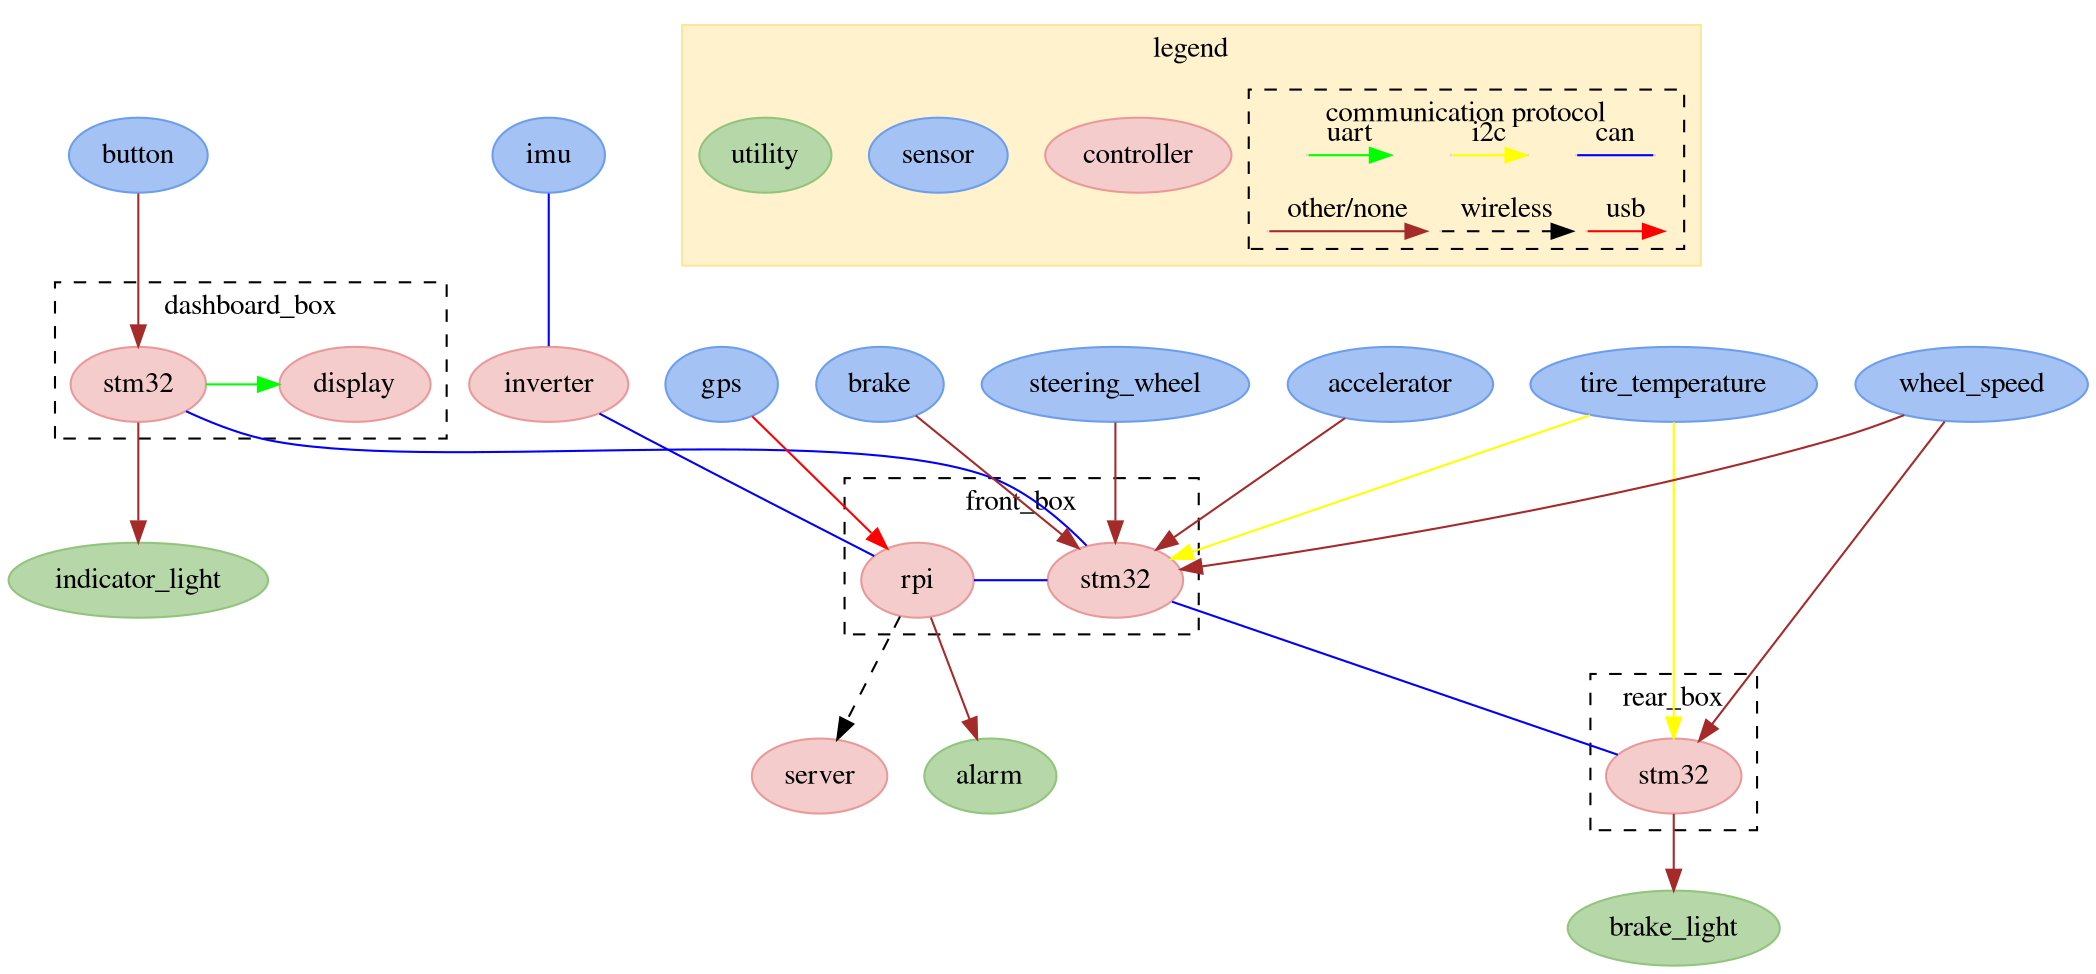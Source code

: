 digraph electrical_system {
    graph [fontname=Times]
    node [shape=ellipse style=filled fontname=Times]
    edge [fontname=Times]
    
    subgraph controller {
        node [color="#ea9999" fillcolor="#f4cccc"]
        
        subgraph cluster_dashboard_box {
            style=dashed
            label=dashboard_box
            {rank=same display stm32_dashboard}
            display[label=display]
            stm32_dashboard[label=stm32]
        }

        subgraph cluster_front_box {
            style=dashed
            label=front_box
            {rank=same rpi stm32_front}
            rpi[label=rpi]
            stm32_front[label=stm32]
        }

        subgraph cluster_rear_box {
            style=dashed
            label=rear_box
            stm32_rear[label=stm32]
        }
        
        inverter[label=inverter]
        server[label=server]
    }
    
    subgraph sensor {
        node [color="#6d9eeb" fillcolor="#a4c2f4"]
        accelerator[label=accelerator]
        brake[label=brake]
        button[label=button]
        gps[label=gps]
        imu[label=imu]
        steering_wheel[label=steering_wheel]
        tire_temperature[label=tire_temperature]
        wheel_speed[label=wheel_speed]
    }
    
    subgraph utility {
        node [color="#93c47d" fillcolor="#b6d7a8"]
        alarm[label=alarm]
        brake_light[label=brake_light]
        indicator_light[label=indicator_light]
    }
    
    // communication
    // can
    edge [arrowhead=none]
    edge [color=blue]
    imu->inverter
    inverter->rpi
    rpi->stm32_front
    stm32_dashboard->stm32_front
    stm32_front->stm32_rear
    edge [arrowhead=normal]
    
    // i2c
    edge [color=yellow]
    tire_temperature->stm32_front
    tire_temperature->stm32_rear
    
    // uart
    edge [color=green]
    stm32_dashboard->display
    
    // usb
    edge [color=red]
    gps->rpi
    
    // wireless
    edge [color=black]
    edge [style=dashed]
    rpi->server
    edge [style=solid]
    
    // other/none
    edge [color=brown]
    accelerator->stm32_front
    brake->stm32_front
    button->stm32_dashboard
    rpi->alarm
    stm32_rear->brake_light
    stm32_dashboard->indicator_light
    steering_wheel->stm32_front
    wheel_speed->stm32_front
    wheel_speed->stm32_rear
    
    subgraph cluster_legend {
		style=filled
		color="#ffe599"
        fillcolor="#fff2cc"
		label =legend
        controller[color="#ea9999" fillcolor="#f4cccc" lable=controller]
        sensor[color="#6d9eeb" fillcolor="#a4c2f4" label=sensor]
        utility[color="#93c47d" fillcolor="#b6d7a8" label=utility]
        
        subgraph cluster_communication_protocol {
            color=black
            style=dashed
            label="communication protocol"
            {rank=same n0 n1 n2 n3 n4 n5}
            {rank=sink n6 n7 n8 n9 n10 n11}
            n0 [label= "" shape=none height=.0 width=.0]
            n1 [label= "" shape=none height=.0 width=.0]
            n2 [label= "" shape=none height=.0 width=.0]
            n3 [label= "" shape=none height=.0 width=.0]
            n4 [label= "" shape=none height=.0 width=.0]
            n5 [label= "" shape=none height=.0 width=.0]
            n6 [label= "" shape=none height=.0 width=.0]
            n7 [label= "" shape=none height=.0 width=.0]
            n8 [label= "" shape=none height=.0 width=.0]
            n9 [label= "" shape=none height=.0 width=.0]
            n10 [label= "" shape=none height=.0 width=.0]
            n11 [label= "" shape=none height=.0 width=.0]
            n0->n1 [label=can arrowhead=none color=blue]
            n2->n3 [label=i2c color=yellow]
            n4->n5 [label=uart color=green]
            n6->n7 [label=usb color=red]
            n8->n9 [label=wireless style=dashed color=black]
            n10->n11 [label="other/none" color=brown]
        }
	}
}
